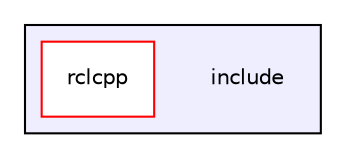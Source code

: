 digraph "include" {
  compound=true
  node [ fontsize="10", fontname="Helvetica"];
  edge [ labelfontsize="10", labelfontname="Helvetica"];
  subgraph clusterdir_d44c64559bbebec7f509842c48db8b23 {
    graph [ bgcolor="#eeeeff", pencolor="black", label="" URL="dir_d44c64559bbebec7f509842c48db8b23.html"];
    dir_d44c64559bbebec7f509842c48db8b23 [shape=plaintext label="include"];
    dir_01cab12f5a6af7cf2b1939f91562c565 [shape=box label="rclcpp" color="red" fillcolor="white" style="filled" URL="dir_01cab12f5a6af7cf2b1939f91562c565.html"];
  }
}
